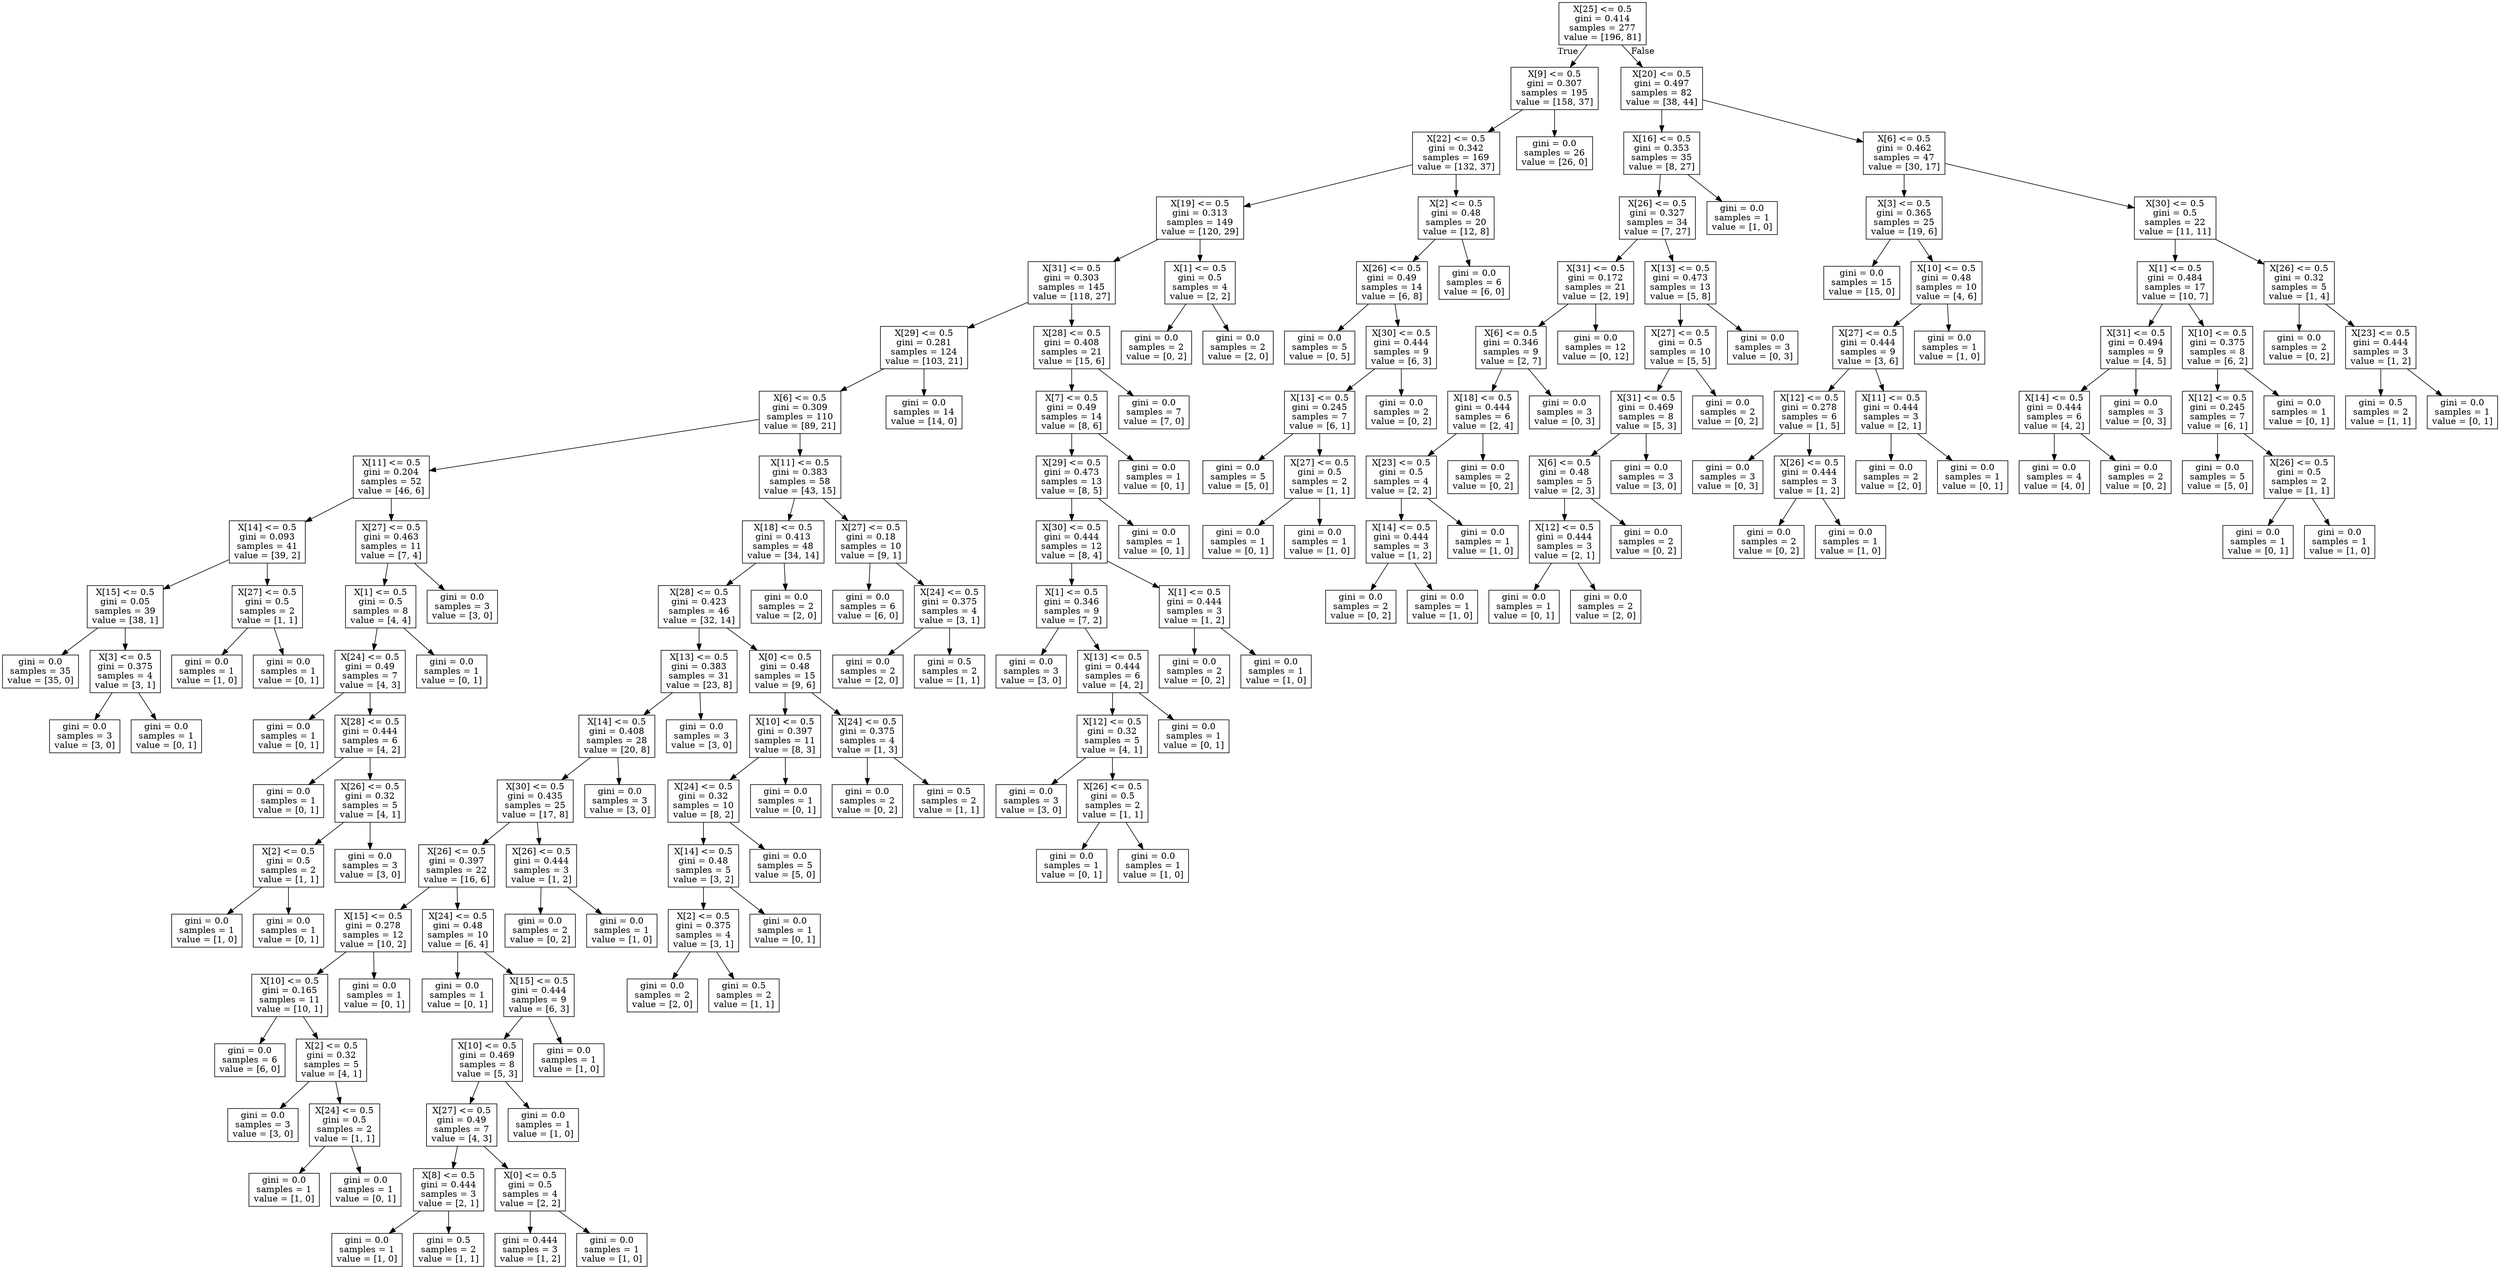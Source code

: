 digraph Tree {
node [shape=box] ;
0 [label="X[25] <= 0.5\ngini = 0.414\nsamples = 277\nvalue = [196, 81]"] ;
1 [label="X[9] <= 0.5\ngini = 0.307\nsamples = 195\nvalue = [158, 37]"] ;
0 -> 1 [labeldistance=2.5, labelangle=45, headlabel="True"] ;
2 [label="X[22] <= 0.5\ngini = 0.342\nsamples = 169\nvalue = [132, 37]"] ;
1 -> 2 ;
3 [label="X[19] <= 0.5\ngini = 0.313\nsamples = 149\nvalue = [120, 29]"] ;
2 -> 3 ;
4 [label="X[31] <= 0.5\ngini = 0.303\nsamples = 145\nvalue = [118, 27]"] ;
3 -> 4 ;
5 [label="X[29] <= 0.5\ngini = 0.281\nsamples = 124\nvalue = [103, 21]"] ;
4 -> 5 ;
6 [label="X[6] <= 0.5\ngini = 0.309\nsamples = 110\nvalue = [89, 21]"] ;
5 -> 6 ;
7 [label="X[11] <= 0.5\ngini = 0.204\nsamples = 52\nvalue = [46, 6]"] ;
6 -> 7 ;
8 [label="X[14] <= 0.5\ngini = 0.093\nsamples = 41\nvalue = [39, 2]"] ;
7 -> 8 ;
9 [label="X[15] <= 0.5\ngini = 0.05\nsamples = 39\nvalue = [38, 1]"] ;
8 -> 9 ;
10 [label="gini = 0.0\nsamples = 35\nvalue = [35, 0]"] ;
9 -> 10 ;
11 [label="X[3] <= 0.5\ngini = 0.375\nsamples = 4\nvalue = [3, 1]"] ;
9 -> 11 ;
12 [label="gini = 0.0\nsamples = 3\nvalue = [3, 0]"] ;
11 -> 12 ;
13 [label="gini = 0.0\nsamples = 1\nvalue = [0, 1]"] ;
11 -> 13 ;
14 [label="X[27] <= 0.5\ngini = 0.5\nsamples = 2\nvalue = [1, 1]"] ;
8 -> 14 ;
15 [label="gini = 0.0\nsamples = 1\nvalue = [1, 0]"] ;
14 -> 15 ;
16 [label="gini = 0.0\nsamples = 1\nvalue = [0, 1]"] ;
14 -> 16 ;
17 [label="X[27] <= 0.5\ngini = 0.463\nsamples = 11\nvalue = [7, 4]"] ;
7 -> 17 ;
18 [label="X[1] <= 0.5\ngini = 0.5\nsamples = 8\nvalue = [4, 4]"] ;
17 -> 18 ;
19 [label="X[24] <= 0.5\ngini = 0.49\nsamples = 7\nvalue = [4, 3]"] ;
18 -> 19 ;
20 [label="gini = 0.0\nsamples = 1\nvalue = [0, 1]"] ;
19 -> 20 ;
21 [label="X[28] <= 0.5\ngini = 0.444\nsamples = 6\nvalue = [4, 2]"] ;
19 -> 21 ;
22 [label="gini = 0.0\nsamples = 1\nvalue = [0, 1]"] ;
21 -> 22 ;
23 [label="X[26] <= 0.5\ngini = 0.32\nsamples = 5\nvalue = [4, 1]"] ;
21 -> 23 ;
24 [label="X[2] <= 0.5\ngini = 0.5\nsamples = 2\nvalue = [1, 1]"] ;
23 -> 24 ;
25 [label="gini = 0.0\nsamples = 1\nvalue = [1, 0]"] ;
24 -> 25 ;
26 [label="gini = 0.0\nsamples = 1\nvalue = [0, 1]"] ;
24 -> 26 ;
27 [label="gini = 0.0\nsamples = 3\nvalue = [3, 0]"] ;
23 -> 27 ;
28 [label="gini = 0.0\nsamples = 1\nvalue = [0, 1]"] ;
18 -> 28 ;
29 [label="gini = 0.0\nsamples = 3\nvalue = [3, 0]"] ;
17 -> 29 ;
30 [label="X[11] <= 0.5\ngini = 0.383\nsamples = 58\nvalue = [43, 15]"] ;
6 -> 30 ;
31 [label="X[18] <= 0.5\ngini = 0.413\nsamples = 48\nvalue = [34, 14]"] ;
30 -> 31 ;
32 [label="X[28] <= 0.5\ngini = 0.423\nsamples = 46\nvalue = [32, 14]"] ;
31 -> 32 ;
33 [label="X[13] <= 0.5\ngini = 0.383\nsamples = 31\nvalue = [23, 8]"] ;
32 -> 33 ;
34 [label="X[14] <= 0.5\ngini = 0.408\nsamples = 28\nvalue = [20, 8]"] ;
33 -> 34 ;
35 [label="X[30] <= 0.5\ngini = 0.435\nsamples = 25\nvalue = [17, 8]"] ;
34 -> 35 ;
36 [label="X[26] <= 0.5\ngini = 0.397\nsamples = 22\nvalue = [16, 6]"] ;
35 -> 36 ;
37 [label="X[15] <= 0.5\ngini = 0.278\nsamples = 12\nvalue = [10, 2]"] ;
36 -> 37 ;
38 [label="X[10] <= 0.5\ngini = 0.165\nsamples = 11\nvalue = [10, 1]"] ;
37 -> 38 ;
39 [label="gini = 0.0\nsamples = 6\nvalue = [6, 0]"] ;
38 -> 39 ;
40 [label="X[2] <= 0.5\ngini = 0.32\nsamples = 5\nvalue = [4, 1]"] ;
38 -> 40 ;
41 [label="gini = 0.0\nsamples = 3\nvalue = [3, 0]"] ;
40 -> 41 ;
42 [label="X[24] <= 0.5\ngini = 0.5\nsamples = 2\nvalue = [1, 1]"] ;
40 -> 42 ;
43 [label="gini = 0.0\nsamples = 1\nvalue = [1, 0]"] ;
42 -> 43 ;
44 [label="gini = 0.0\nsamples = 1\nvalue = [0, 1]"] ;
42 -> 44 ;
45 [label="gini = 0.0\nsamples = 1\nvalue = [0, 1]"] ;
37 -> 45 ;
46 [label="X[24] <= 0.5\ngini = 0.48\nsamples = 10\nvalue = [6, 4]"] ;
36 -> 46 ;
47 [label="gini = 0.0\nsamples = 1\nvalue = [0, 1]"] ;
46 -> 47 ;
48 [label="X[15] <= 0.5\ngini = 0.444\nsamples = 9\nvalue = [6, 3]"] ;
46 -> 48 ;
49 [label="X[10] <= 0.5\ngini = 0.469\nsamples = 8\nvalue = [5, 3]"] ;
48 -> 49 ;
50 [label="X[27] <= 0.5\ngini = 0.49\nsamples = 7\nvalue = [4, 3]"] ;
49 -> 50 ;
51 [label="X[8] <= 0.5\ngini = 0.444\nsamples = 3\nvalue = [2, 1]"] ;
50 -> 51 ;
52 [label="gini = 0.0\nsamples = 1\nvalue = [1, 0]"] ;
51 -> 52 ;
53 [label="gini = 0.5\nsamples = 2\nvalue = [1, 1]"] ;
51 -> 53 ;
54 [label="X[0] <= 0.5\ngini = 0.5\nsamples = 4\nvalue = [2, 2]"] ;
50 -> 54 ;
55 [label="gini = 0.444\nsamples = 3\nvalue = [1, 2]"] ;
54 -> 55 ;
56 [label="gini = 0.0\nsamples = 1\nvalue = [1, 0]"] ;
54 -> 56 ;
57 [label="gini = 0.0\nsamples = 1\nvalue = [1, 0]"] ;
49 -> 57 ;
58 [label="gini = 0.0\nsamples = 1\nvalue = [1, 0]"] ;
48 -> 58 ;
59 [label="X[26] <= 0.5\ngini = 0.444\nsamples = 3\nvalue = [1, 2]"] ;
35 -> 59 ;
60 [label="gini = 0.0\nsamples = 2\nvalue = [0, 2]"] ;
59 -> 60 ;
61 [label="gini = 0.0\nsamples = 1\nvalue = [1, 0]"] ;
59 -> 61 ;
62 [label="gini = 0.0\nsamples = 3\nvalue = [3, 0]"] ;
34 -> 62 ;
63 [label="gini = 0.0\nsamples = 3\nvalue = [3, 0]"] ;
33 -> 63 ;
64 [label="X[0] <= 0.5\ngini = 0.48\nsamples = 15\nvalue = [9, 6]"] ;
32 -> 64 ;
65 [label="X[10] <= 0.5\ngini = 0.397\nsamples = 11\nvalue = [8, 3]"] ;
64 -> 65 ;
66 [label="X[24] <= 0.5\ngini = 0.32\nsamples = 10\nvalue = [8, 2]"] ;
65 -> 66 ;
67 [label="X[14] <= 0.5\ngini = 0.48\nsamples = 5\nvalue = [3, 2]"] ;
66 -> 67 ;
68 [label="X[2] <= 0.5\ngini = 0.375\nsamples = 4\nvalue = [3, 1]"] ;
67 -> 68 ;
69 [label="gini = 0.0\nsamples = 2\nvalue = [2, 0]"] ;
68 -> 69 ;
70 [label="gini = 0.5\nsamples = 2\nvalue = [1, 1]"] ;
68 -> 70 ;
71 [label="gini = 0.0\nsamples = 1\nvalue = [0, 1]"] ;
67 -> 71 ;
72 [label="gini = 0.0\nsamples = 5\nvalue = [5, 0]"] ;
66 -> 72 ;
73 [label="gini = 0.0\nsamples = 1\nvalue = [0, 1]"] ;
65 -> 73 ;
74 [label="X[24] <= 0.5\ngini = 0.375\nsamples = 4\nvalue = [1, 3]"] ;
64 -> 74 ;
75 [label="gini = 0.0\nsamples = 2\nvalue = [0, 2]"] ;
74 -> 75 ;
76 [label="gini = 0.5\nsamples = 2\nvalue = [1, 1]"] ;
74 -> 76 ;
77 [label="gini = 0.0\nsamples = 2\nvalue = [2, 0]"] ;
31 -> 77 ;
78 [label="X[27] <= 0.5\ngini = 0.18\nsamples = 10\nvalue = [9, 1]"] ;
30 -> 78 ;
79 [label="gini = 0.0\nsamples = 6\nvalue = [6, 0]"] ;
78 -> 79 ;
80 [label="X[24] <= 0.5\ngini = 0.375\nsamples = 4\nvalue = [3, 1]"] ;
78 -> 80 ;
81 [label="gini = 0.0\nsamples = 2\nvalue = [2, 0]"] ;
80 -> 81 ;
82 [label="gini = 0.5\nsamples = 2\nvalue = [1, 1]"] ;
80 -> 82 ;
83 [label="gini = 0.0\nsamples = 14\nvalue = [14, 0]"] ;
5 -> 83 ;
84 [label="X[28] <= 0.5\ngini = 0.408\nsamples = 21\nvalue = [15, 6]"] ;
4 -> 84 ;
85 [label="X[7] <= 0.5\ngini = 0.49\nsamples = 14\nvalue = [8, 6]"] ;
84 -> 85 ;
86 [label="X[29] <= 0.5\ngini = 0.473\nsamples = 13\nvalue = [8, 5]"] ;
85 -> 86 ;
87 [label="X[30] <= 0.5\ngini = 0.444\nsamples = 12\nvalue = [8, 4]"] ;
86 -> 87 ;
88 [label="X[1] <= 0.5\ngini = 0.346\nsamples = 9\nvalue = [7, 2]"] ;
87 -> 88 ;
89 [label="gini = 0.0\nsamples = 3\nvalue = [3, 0]"] ;
88 -> 89 ;
90 [label="X[13] <= 0.5\ngini = 0.444\nsamples = 6\nvalue = [4, 2]"] ;
88 -> 90 ;
91 [label="X[12] <= 0.5\ngini = 0.32\nsamples = 5\nvalue = [4, 1]"] ;
90 -> 91 ;
92 [label="gini = 0.0\nsamples = 3\nvalue = [3, 0]"] ;
91 -> 92 ;
93 [label="X[26] <= 0.5\ngini = 0.5\nsamples = 2\nvalue = [1, 1]"] ;
91 -> 93 ;
94 [label="gini = 0.0\nsamples = 1\nvalue = [0, 1]"] ;
93 -> 94 ;
95 [label="gini = 0.0\nsamples = 1\nvalue = [1, 0]"] ;
93 -> 95 ;
96 [label="gini = 0.0\nsamples = 1\nvalue = [0, 1]"] ;
90 -> 96 ;
97 [label="X[1] <= 0.5\ngini = 0.444\nsamples = 3\nvalue = [1, 2]"] ;
87 -> 97 ;
98 [label="gini = 0.0\nsamples = 2\nvalue = [0, 2]"] ;
97 -> 98 ;
99 [label="gini = 0.0\nsamples = 1\nvalue = [1, 0]"] ;
97 -> 99 ;
100 [label="gini = 0.0\nsamples = 1\nvalue = [0, 1]"] ;
86 -> 100 ;
101 [label="gini = 0.0\nsamples = 1\nvalue = [0, 1]"] ;
85 -> 101 ;
102 [label="gini = 0.0\nsamples = 7\nvalue = [7, 0]"] ;
84 -> 102 ;
103 [label="X[1] <= 0.5\ngini = 0.5\nsamples = 4\nvalue = [2, 2]"] ;
3 -> 103 ;
104 [label="gini = 0.0\nsamples = 2\nvalue = [0, 2]"] ;
103 -> 104 ;
105 [label="gini = 0.0\nsamples = 2\nvalue = [2, 0]"] ;
103 -> 105 ;
106 [label="X[2] <= 0.5\ngini = 0.48\nsamples = 20\nvalue = [12, 8]"] ;
2 -> 106 ;
107 [label="X[26] <= 0.5\ngini = 0.49\nsamples = 14\nvalue = [6, 8]"] ;
106 -> 107 ;
108 [label="gini = 0.0\nsamples = 5\nvalue = [0, 5]"] ;
107 -> 108 ;
109 [label="X[30] <= 0.5\ngini = 0.444\nsamples = 9\nvalue = [6, 3]"] ;
107 -> 109 ;
110 [label="X[13] <= 0.5\ngini = 0.245\nsamples = 7\nvalue = [6, 1]"] ;
109 -> 110 ;
111 [label="gini = 0.0\nsamples = 5\nvalue = [5, 0]"] ;
110 -> 111 ;
112 [label="X[27] <= 0.5\ngini = 0.5\nsamples = 2\nvalue = [1, 1]"] ;
110 -> 112 ;
113 [label="gini = 0.0\nsamples = 1\nvalue = [0, 1]"] ;
112 -> 113 ;
114 [label="gini = 0.0\nsamples = 1\nvalue = [1, 0]"] ;
112 -> 114 ;
115 [label="gini = 0.0\nsamples = 2\nvalue = [0, 2]"] ;
109 -> 115 ;
116 [label="gini = 0.0\nsamples = 6\nvalue = [6, 0]"] ;
106 -> 116 ;
117 [label="gini = 0.0\nsamples = 26\nvalue = [26, 0]"] ;
1 -> 117 ;
118 [label="X[20] <= 0.5\ngini = 0.497\nsamples = 82\nvalue = [38, 44]"] ;
0 -> 118 [labeldistance=2.5, labelangle=-45, headlabel="False"] ;
119 [label="X[16] <= 0.5\ngini = 0.353\nsamples = 35\nvalue = [8, 27]"] ;
118 -> 119 ;
120 [label="X[26] <= 0.5\ngini = 0.327\nsamples = 34\nvalue = [7, 27]"] ;
119 -> 120 ;
121 [label="X[31] <= 0.5\ngini = 0.172\nsamples = 21\nvalue = [2, 19]"] ;
120 -> 121 ;
122 [label="X[6] <= 0.5\ngini = 0.346\nsamples = 9\nvalue = [2, 7]"] ;
121 -> 122 ;
123 [label="X[18] <= 0.5\ngini = 0.444\nsamples = 6\nvalue = [2, 4]"] ;
122 -> 123 ;
124 [label="X[23] <= 0.5\ngini = 0.5\nsamples = 4\nvalue = [2, 2]"] ;
123 -> 124 ;
125 [label="X[14] <= 0.5\ngini = 0.444\nsamples = 3\nvalue = [1, 2]"] ;
124 -> 125 ;
126 [label="gini = 0.0\nsamples = 2\nvalue = [0, 2]"] ;
125 -> 126 ;
127 [label="gini = 0.0\nsamples = 1\nvalue = [1, 0]"] ;
125 -> 127 ;
128 [label="gini = 0.0\nsamples = 1\nvalue = [1, 0]"] ;
124 -> 128 ;
129 [label="gini = 0.0\nsamples = 2\nvalue = [0, 2]"] ;
123 -> 129 ;
130 [label="gini = 0.0\nsamples = 3\nvalue = [0, 3]"] ;
122 -> 130 ;
131 [label="gini = 0.0\nsamples = 12\nvalue = [0, 12]"] ;
121 -> 131 ;
132 [label="X[13] <= 0.5\ngini = 0.473\nsamples = 13\nvalue = [5, 8]"] ;
120 -> 132 ;
133 [label="X[27] <= 0.5\ngini = 0.5\nsamples = 10\nvalue = [5, 5]"] ;
132 -> 133 ;
134 [label="X[31] <= 0.5\ngini = 0.469\nsamples = 8\nvalue = [5, 3]"] ;
133 -> 134 ;
135 [label="X[6] <= 0.5\ngini = 0.48\nsamples = 5\nvalue = [2, 3]"] ;
134 -> 135 ;
136 [label="X[12] <= 0.5\ngini = 0.444\nsamples = 3\nvalue = [2, 1]"] ;
135 -> 136 ;
137 [label="gini = 0.0\nsamples = 1\nvalue = [0, 1]"] ;
136 -> 137 ;
138 [label="gini = 0.0\nsamples = 2\nvalue = [2, 0]"] ;
136 -> 138 ;
139 [label="gini = 0.0\nsamples = 2\nvalue = [0, 2]"] ;
135 -> 139 ;
140 [label="gini = 0.0\nsamples = 3\nvalue = [3, 0]"] ;
134 -> 140 ;
141 [label="gini = 0.0\nsamples = 2\nvalue = [0, 2]"] ;
133 -> 141 ;
142 [label="gini = 0.0\nsamples = 3\nvalue = [0, 3]"] ;
132 -> 142 ;
143 [label="gini = 0.0\nsamples = 1\nvalue = [1, 0]"] ;
119 -> 143 ;
144 [label="X[6] <= 0.5\ngini = 0.462\nsamples = 47\nvalue = [30, 17]"] ;
118 -> 144 ;
145 [label="X[3] <= 0.5\ngini = 0.365\nsamples = 25\nvalue = [19, 6]"] ;
144 -> 145 ;
146 [label="gini = 0.0\nsamples = 15\nvalue = [15, 0]"] ;
145 -> 146 ;
147 [label="X[10] <= 0.5\ngini = 0.48\nsamples = 10\nvalue = [4, 6]"] ;
145 -> 147 ;
148 [label="X[27] <= 0.5\ngini = 0.444\nsamples = 9\nvalue = [3, 6]"] ;
147 -> 148 ;
149 [label="X[12] <= 0.5\ngini = 0.278\nsamples = 6\nvalue = [1, 5]"] ;
148 -> 149 ;
150 [label="gini = 0.0\nsamples = 3\nvalue = [0, 3]"] ;
149 -> 150 ;
151 [label="X[26] <= 0.5\ngini = 0.444\nsamples = 3\nvalue = [1, 2]"] ;
149 -> 151 ;
152 [label="gini = 0.0\nsamples = 2\nvalue = [0, 2]"] ;
151 -> 152 ;
153 [label="gini = 0.0\nsamples = 1\nvalue = [1, 0]"] ;
151 -> 153 ;
154 [label="X[11] <= 0.5\ngini = 0.444\nsamples = 3\nvalue = [2, 1]"] ;
148 -> 154 ;
155 [label="gini = 0.0\nsamples = 2\nvalue = [2, 0]"] ;
154 -> 155 ;
156 [label="gini = 0.0\nsamples = 1\nvalue = [0, 1]"] ;
154 -> 156 ;
157 [label="gini = 0.0\nsamples = 1\nvalue = [1, 0]"] ;
147 -> 157 ;
158 [label="X[30] <= 0.5\ngini = 0.5\nsamples = 22\nvalue = [11, 11]"] ;
144 -> 158 ;
159 [label="X[1] <= 0.5\ngini = 0.484\nsamples = 17\nvalue = [10, 7]"] ;
158 -> 159 ;
160 [label="X[31] <= 0.5\ngini = 0.494\nsamples = 9\nvalue = [4, 5]"] ;
159 -> 160 ;
161 [label="X[14] <= 0.5\ngini = 0.444\nsamples = 6\nvalue = [4, 2]"] ;
160 -> 161 ;
162 [label="gini = 0.0\nsamples = 4\nvalue = [4, 0]"] ;
161 -> 162 ;
163 [label="gini = 0.0\nsamples = 2\nvalue = [0, 2]"] ;
161 -> 163 ;
164 [label="gini = 0.0\nsamples = 3\nvalue = [0, 3]"] ;
160 -> 164 ;
165 [label="X[10] <= 0.5\ngini = 0.375\nsamples = 8\nvalue = [6, 2]"] ;
159 -> 165 ;
166 [label="X[12] <= 0.5\ngini = 0.245\nsamples = 7\nvalue = [6, 1]"] ;
165 -> 166 ;
167 [label="gini = 0.0\nsamples = 5\nvalue = [5, 0]"] ;
166 -> 167 ;
168 [label="X[26] <= 0.5\ngini = 0.5\nsamples = 2\nvalue = [1, 1]"] ;
166 -> 168 ;
169 [label="gini = 0.0\nsamples = 1\nvalue = [0, 1]"] ;
168 -> 169 ;
170 [label="gini = 0.0\nsamples = 1\nvalue = [1, 0]"] ;
168 -> 170 ;
171 [label="gini = 0.0\nsamples = 1\nvalue = [0, 1]"] ;
165 -> 171 ;
172 [label="X[26] <= 0.5\ngini = 0.32\nsamples = 5\nvalue = [1, 4]"] ;
158 -> 172 ;
173 [label="gini = 0.0\nsamples = 2\nvalue = [0, 2]"] ;
172 -> 173 ;
174 [label="X[23] <= 0.5\ngini = 0.444\nsamples = 3\nvalue = [1, 2]"] ;
172 -> 174 ;
175 [label="gini = 0.5\nsamples = 2\nvalue = [1, 1]"] ;
174 -> 175 ;
176 [label="gini = 0.0\nsamples = 1\nvalue = [0, 1]"] ;
174 -> 176 ;
}